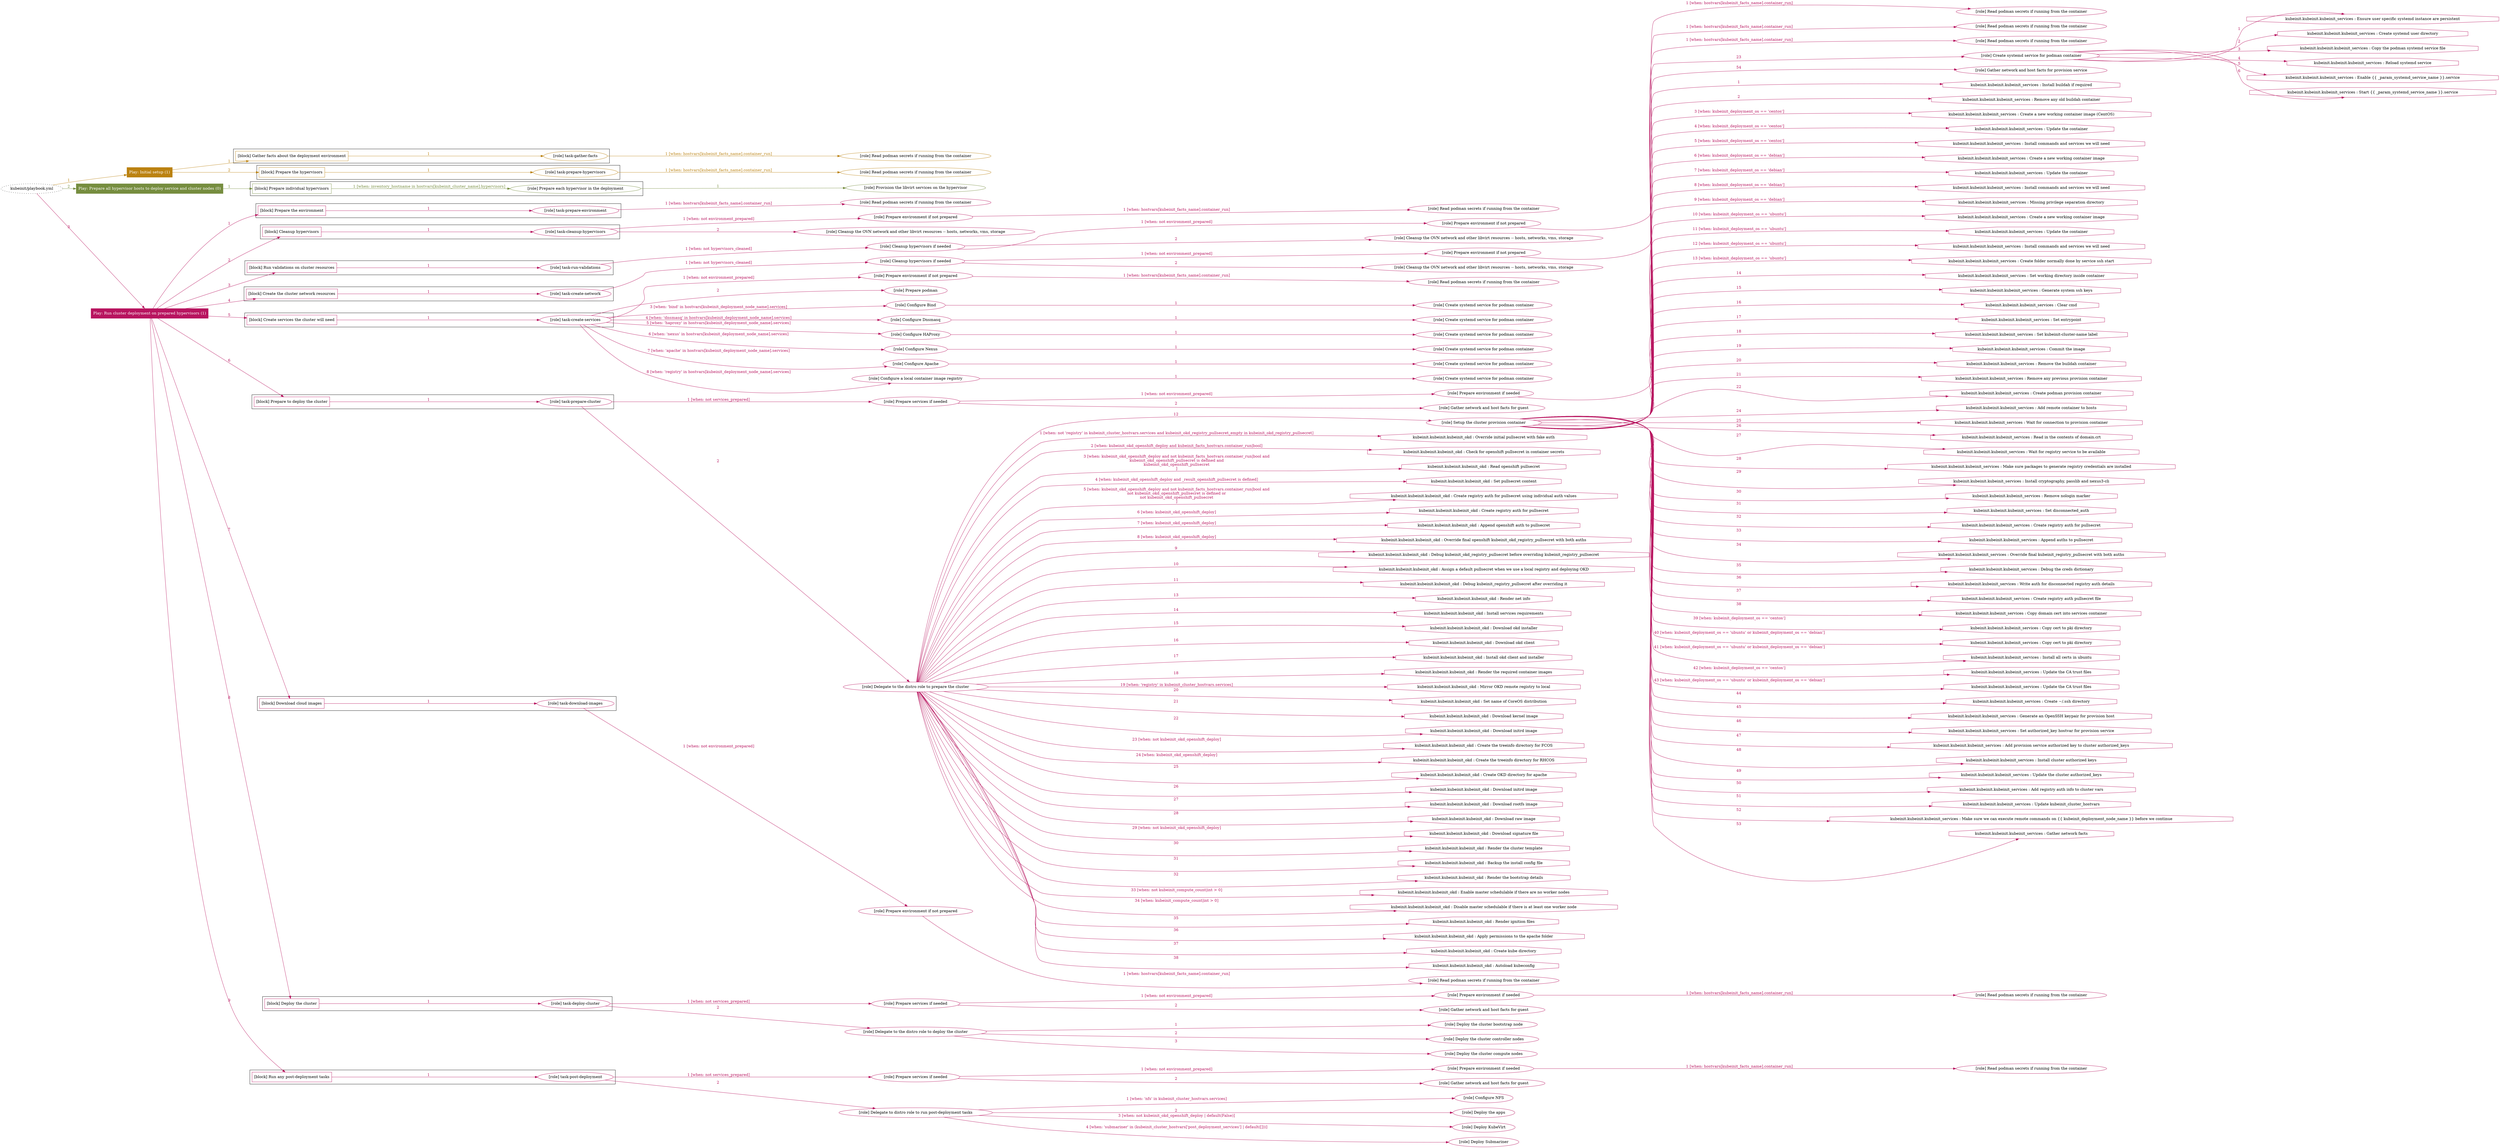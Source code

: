 digraph {
	graph [concentrate=true ordering=in rankdir=LR ratio=fill]
	edge [esep=5 sep=10]
	"kubeinit/playbook.yml" [id=root_node style=dotted]
	play_c2c79b1d [label="Play: Initial setup (1)" color="#bb8211" fontcolor="#ffffff" id=play_c2c79b1d shape=box style=filled tooltip=localhost]
	"kubeinit/playbook.yml" -> play_c2c79b1d [label="1 " color="#bb8211" fontcolor="#bb8211" id=edge_b329d279 labeltooltip="1 " tooltip="1 "]
	subgraph "Read podman secrets if running from the container" {
		role_c78bcb6e [label="[role] Read podman secrets if running from the container" color="#bb8211" id=role_c78bcb6e tooltip="Read podman secrets if running from the container"]
	}
	subgraph "task-gather-facts" {
		role_d80b4ce4 [label="[role] task-gather-facts" color="#bb8211" id=role_d80b4ce4 tooltip="task-gather-facts"]
		role_d80b4ce4 -> role_c78bcb6e [label="1 [when: hostvars[kubeinit_facts_name].container_run]" color="#bb8211" fontcolor="#bb8211" id=edge_5baa4af6 labeltooltip="1 [when: hostvars[kubeinit_facts_name].container_run]" tooltip="1 [when: hostvars[kubeinit_facts_name].container_run]"]
	}
	subgraph "Read podman secrets if running from the container" {
		role_de0419f2 [label="[role] Read podman secrets if running from the container" color="#bb8211" id=role_de0419f2 tooltip="Read podman secrets if running from the container"]
	}
	subgraph "task-prepare-hypervisors" {
		role_3dc68ef2 [label="[role] task-prepare-hypervisors" color="#bb8211" id=role_3dc68ef2 tooltip="task-prepare-hypervisors"]
		role_3dc68ef2 -> role_de0419f2 [label="1 [when: hostvars[kubeinit_facts_name].container_run]" color="#bb8211" fontcolor="#bb8211" id=edge_1090bc4c labeltooltip="1 [when: hostvars[kubeinit_facts_name].container_run]" tooltip="1 [when: hostvars[kubeinit_facts_name].container_run]"]
	}
	subgraph "Play: Initial setup (1)" {
		play_c2c79b1d -> block_81fe636a [label=1 color="#bb8211" fontcolor="#bb8211" id=edge_ed0b3bac labeltooltip=1 tooltip=1]
		subgraph cluster_block_81fe636a {
			block_81fe636a [label="[block] Gather facts about the deployment environment" color="#bb8211" id=block_81fe636a labeltooltip="Gather facts about the deployment environment" shape=box tooltip="Gather facts about the deployment environment"]
			block_81fe636a -> role_d80b4ce4 [label="1 " color="#bb8211" fontcolor="#bb8211" id=edge_83ab0ca5 labeltooltip="1 " tooltip="1 "]
		}
		play_c2c79b1d -> block_d79174b3 [label=2 color="#bb8211" fontcolor="#bb8211" id=edge_d5a5ceb0 labeltooltip=2 tooltip=2]
		subgraph cluster_block_d79174b3 {
			block_d79174b3 [label="[block] Prepare the hypervisors" color="#bb8211" id=block_d79174b3 labeltooltip="Prepare the hypervisors" shape=box tooltip="Prepare the hypervisors"]
			block_d79174b3 -> role_3dc68ef2 [label="1 " color="#bb8211" fontcolor="#bb8211" id=edge_95d2a874 labeltooltip="1 " tooltip="1 "]
		}
	}
	play_c5ba9b47 [label="Play: Prepare all hypervisor hosts to deploy service and cluster nodes (0)" color="#768d3f" fontcolor="#ffffff" id=play_c5ba9b47 shape=box style=filled tooltip="Play: Prepare all hypervisor hosts to deploy service and cluster nodes (0)"]
	"kubeinit/playbook.yml" -> play_c5ba9b47 [label="2 " color="#768d3f" fontcolor="#768d3f" id=edge_32d3f403 labeltooltip="2 " tooltip="2 "]
	subgraph "Provision the libvirt services on the hypervisor" {
		role_a57ac916 [label="[role] Provision the libvirt services on the hypervisor" color="#768d3f" id=role_a57ac916 tooltip="Provision the libvirt services on the hypervisor"]
	}
	subgraph "Prepare each hypervisor in the deployment" {
		role_6f205405 [label="[role] Prepare each hypervisor in the deployment" color="#768d3f" id=role_6f205405 tooltip="Prepare each hypervisor in the deployment"]
		role_6f205405 -> role_a57ac916 [label="1 " color="#768d3f" fontcolor="#768d3f" id=edge_1a4cc52d labeltooltip="1 " tooltip="1 "]
	}
	subgraph "Play: Prepare all hypervisor hosts to deploy service and cluster nodes (0)" {
		play_c5ba9b47 -> block_1aba8b24 [label=1 color="#768d3f" fontcolor="#768d3f" id=edge_ae0898f8 labeltooltip=1 tooltip=1]
		subgraph cluster_block_1aba8b24 {
			block_1aba8b24 [label="[block] Prepare individual hypervisors" color="#768d3f" id=block_1aba8b24 labeltooltip="Prepare individual hypervisors" shape=box tooltip="Prepare individual hypervisors"]
			block_1aba8b24 -> role_6f205405 [label="1 [when: inventory_hostname in hostvars[kubeinit_cluster_name].hypervisors]" color="#768d3f" fontcolor="#768d3f" id=edge_a03fc52a labeltooltip="1 [when: inventory_hostname in hostvars[kubeinit_cluster_name].hypervisors]" tooltip="1 [when: inventory_hostname in hostvars[kubeinit_cluster_name].hypervisors]"]
		}
	}
	play_a5671e09 [label="Play: Run cluster deployment on prepared hypervisors (1)" color="#b8145f" fontcolor="#ffffff" id=play_a5671e09 shape=box style=filled tooltip=localhost]
	"kubeinit/playbook.yml" -> play_a5671e09 [label="3 " color="#b8145f" fontcolor="#b8145f" id=edge_8cf36774 labeltooltip="3 " tooltip="3 "]
	subgraph "Read podman secrets if running from the container" {
		role_e9bf7fb3 [label="[role] Read podman secrets if running from the container" color="#b8145f" id=role_e9bf7fb3 tooltip="Read podman secrets if running from the container"]
	}
	subgraph "task-prepare-environment" {
		role_9f3bbd86 [label="[role] task-prepare-environment" color="#b8145f" id=role_9f3bbd86 tooltip="task-prepare-environment"]
		role_9f3bbd86 -> role_e9bf7fb3 [label="1 [when: hostvars[kubeinit_facts_name].container_run]" color="#b8145f" fontcolor="#b8145f" id=edge_eb55b453 labeltooltip="1 [when: hostvars[kubeinit_facts_name].container_run]" tooltip="1 [when: hostvars[kubeinit_facts_name].container_run]"]
	}
	subgraph "Read podman secrets if running from the container" {
		role_57a8fe28 [label="[role] Read podman secrets if running from the container" color="#b8145f" id=role_57a8fe28 tooltip="Read podman secrets if running from the container"]
	}
	subgraph "Prepare environment if not prepared" {
		role_42e3d8f9 [label="[role] Prepare environment if not prepared" color="#b8145f" id=role_42e3d8f9 tooltip="Prepare environment if not prepared"]
		role_42e3d8f9 -> role_57a8fe28 [label="1 [when: hostvars[kubeinit_facts_name].container_run]" color="#b8145f" fontcolor="#b8145f" id=edge_9ee8a61d labeltooltip="1 [when: hostvars[kubeinit_facts_name].container_run]" tooltip="1 [when: hostvars[kubeinit_facts_name].container_run]"]
	}
	subgraph "Cleanup the OVN network and other libvirt resources -- hosts, networks, vms, storage" {
		role_5ce00bb5 [label="[role] Cleanup the OVN network and other libvirt resources -- hosts, networks, vms, storage" color="#b8145f" id=role_5ce00bb5 tooltip="Cleanup the OVN network and other libvirt resources -- hosts, networks, vms, storage"]
	}
	subgraph "task-cleanup-hypervisors" {
		role_33ee8dda [label="[role] task-cleanup-hypervisors" color="#b8145f" id=role_33ee8dda tooltip="task-cleanup-hypervisors"]
		role_33ee8dda -> role_42e3d8f9 [label="1 [when: not environment_prepared]" color="#b8145f" fontcolor="#b8145f" id=edge_d40785ab labeltooltip="1 [when: not environment_prepared]" tooltip="1 [when: not environment_prepared]"]
		role_33ee8dda -> role_5ce00bb5 [label="2 " color="#b8145f" fontcolor="#b8145f" id=edge_43b1748a labeltooltip="2 " tooltip="2 "]
	}
	subgraph "Read podman secrets if running from the container" {
		role_5039d0c8 [label="[role] Read podman secrets if running from the container" color="#b8145f" id=role_5039d0c8 tooltip="Read podman secrets if running from the container"]
	}
	subgraph "Prepare environment if not prepared" {
		role_f0cd59a9 [label="[role] Prepare environment if not prepared" color="#b8145f" id=role_f0cd59a9 tooltip="Prepare environment if not prepared"]
		role_f0cd59a9 -> role_5039d0c8 [label="1 [when: hostvars[kubeinit_facts_name].container_run]" color="#b8145f" fontcolor="#b8145f" id=edge_ff3b0c33 labeltooltip="1 [when: hostvars[kubeinit_facts_name].container_run]" tooltip="1 [when: hostvars[kubeinit_facts_name].container_run]"]
	}
	subgraph "Cleanup the OVN network and other libvirt resources -- hosts, networks, vms, storage" {
		role_9cdefd0e [label="[role] Cleanup the OVN network and other libvirt resources -- hosts, networks, vms, storage" color="#b8145f" id=role_9cdefd0e tooltip="Cleanup the OVN network and other libvirt resources -- hosts, networks, vms, storage"]
	}
	subgraph "Cleanup hypervisors if needed" {
		role_b822a13a [label="[role] Cleanup hypervisors if needed" color="#b8145f" id=role_b822a13a tooltip="Cleanup hypervisors if needed"]
		role_b822a13a -> role_f0cd59a9 [label="1 [when: not environment_prepared]" color="#b8145f" fontcolor="#b8145f" id=edge_ee97ab3e labeltooltip="1 [when: not environment_prepared]" tooltip="1 [when: not environment_prepared]"]
		role_b822a13a -> role_9cdefd0e [label="2 " color="#b8145f" fontcolor="#b8145f" id=edge_a9ff4aae labeltooltip="2 " tooltip="2 "]
	}
	subgraph "task-run-validations" {
		role_699572f5 [label="[role] task-run-validations" color="#b8145f" id=role_699572f5 tooltip="task-run-validations"]
		role_699572f5 -> role_b822a13a [label="1 [when: not hypervisors_cleaned]" color="#b8145f" fontcolor="#b8145f" id=edge_930cdfd9 labeltooltip="1 [when: not hypervisors_cleaned]" tooltip="1 [when: not hypervisors_cleaned]"]
	}
	subgraph "Read podman secrets if running from the container" {
		role_cdf163b8 [label="[role] Read podman secrets if running from the container" color="#b8145f" id=role_cdf163b8 tooltip="Read podman secrets if running from the container"]
	}
	subgraph "Prepare environment if not prepared" {
		role_990e8c05 [label="[role] Prepare environment if not prepared" color="#b8145f" id=role_990e8c05 tooltip="Prepare environment if not prepared"]
		role_990e8c05 -> role_cdf163b8 [label="1 [when: hostvars[kubeinit_facts_name].container_run]" color="#b8145f" fontcolor="#b8145f" id=edge_2e66f665 labeltooltip="1 [when: hostvars[kubeinit_facts_name].container_run]" tooltip="1 [when: hostvars[kubeinit_facts_name].container_run]"]
	}
	subgraph "Cleanup the OVN network and other libvirt resources -- hosts, networks, vms, storage" {
		role_43e28b80 [label="[role] Cleanup the OVN network and other libvirt resources -- hosts, networks, vms, storage" color="#b8145f" id=role_43e28b80 tooltip="Cleanup the OVN network and other libvirt resources -- hosts, networks, vms, storage"]
	}
	subgraph "Cleanup hypervisors if needed" {
		role_e28a977c [label="[role] Cleanup hypervisors if needed" color="#b8145f" id=role_e28a977c tooltip="Cleanup hypervisors if needed"]
		role_e28a977c -> role_990e8c05 [label="1 [when: not environment_prepared]" color="#b8145f" fontcolor="#b8145f" id=edge_95b6a0ae labeltooltip="1 [when: not environment_prepared]" tooltip="1 [when: not environment_prepared]"]
		role_e28a977c -> role_43e28b80 [label="2 " color="#b8145f" fontcolor="#b8145f" id=edge_e2af26a0 labeltooltip="2 " tooltip="2 "]
	}
	subgraph "task-create-network" {
		role_04b8a35a [label="[role] task-create-network" color="#b8145f" id=role_04b8a35a tooltip="task-create-network"]
		role_04b8a35a -> role_e28a977c [label="1 [when: not hypervisors_cleaned]" color="#b8145f" fontcolor="#b8145f" id=edge_fe80930e labeltooltip="1 [when: not hypervisors_cleaned]" tooltip="1 [when: not hypervisors_cleaned]"]
	}
	subgraph "Read podman secrets if running from the container" {
		role_554914fe [label="[role] Read podman secrets if running from the container" color="#b8145f" id=role_554914fe tooltip="Read podman secrets if running from the container"]
	}
	subgraph "Prepare environment if not prepared" {
		role_61cecb40 [label="[role] Prepare environment if not prepared" color="#b8145f" id=role_61cecb40 tooltip="Prepare environment if not prepared"]
		role_61cecb40 -> role_554914fe [label="1 [when: hostvars[kubeinit_facts_name].container_run]" color="#b8145f" fontcolor="#b8145f" id=edge_48194840 labeltooltip="1 [when: hostvars[kubeinit_facts_name].container_run]" tooltip="1 [when: hostvars[kubeinit_facts_name].container_run]"]
	}
	subgraph "Prepare podman" {
		role_0bb533fc [label="[role] Prepare podman" color="#b8145f" id=role_0bb533fc tooltip="Prepare podman"]
	}
	subgraph "Create systemd service for podman container" {
		role_fe5c8e8b [label="[role] Create systemd service for podman container" color="#b8145f" id=role_fe5c8e8b tooltip="Create systemd service for podman container"]
	}
	subgraph "Configure Bind" {
		role_187bf72e [label="[role] Configure Bind" color="#b8145f" id=role_187bf72e tooltip="Configure Bind"]
		role_187bf72e -> role_fe5c8e8b [label="1 " color="#b8145f" fontcolor="#b8145f" id=edge_4ad1f092 labeltooltip="1 " tooltip="1 "]
	}
	subgraph "Create systemd service for podman container" {
		role_20e49539 [label="[role] Create systemd service for podman container" color="#b8145f" id=role_20e49539 tooltip="Create systemd service for podman container"]
	}
	subgraph "Configure Dnsmasq" {
		role_84aeaa09 [label="[role] Configure Dnsmasq" color="#b8145f" id=role_84aeaa09 tooltip="Configure Dnsmasq"]
		role_84aeaa09 -> role_20e49539 [label="1 " color="#b8145f" fontcolor="#b8145f" id=edge_39cd4a38 labeltooltip="1 " tooltip="1 "]
	}
	subgraph "Create systemd service for podman container" {
		role_623e8598 [label="[role] Create systemd service for podman container" color="#b8145f" id=role_623e8598 tooltip="Create systemd service for podman container"]
	}
	subgraph "Configure HAProxy" {
		role_d5ec20e9 [label="[role] Configure HAProxy" color="#b8145f" id=role_d5ec20e9 tooltip="Configure HAProxy"]
		role_d5ec20e9 -> role_623e8598 [label="1 " color="#b8145f" fontcolor="#b8145f" id=edge_35352ece labeltooltip="1 " tooltip="1 "]
	}
	subgraph "Create systemd service for podman container" {
		role_6f2c7419 [label="[role] Create systemd service for podman container" color="#b8145f" id=role_6f2c7419 tooltip="Create systemd service for podman container"]
	}
	subgraph "Configure Nexus" {
		role_7585c0fc [label="[role] Configure Nexus" color="#b8145f" id=role_7585c0fc tooltip="Configure Nexus"]
		role_7585c0fc -> role_6f2c7419 [label="1 " color="#b8145f" fontcolor="#b8145f" id=edge_d0a6a7bf labeltooltip="1 " tooltip="1 "]
	}
	subgraph "Create systemd service for podman container" {
		role_72b9606a [label="[role] Create systemd service for podman container" color="#b8145f" id=role_72b9606a tooltip="Create systemd service for podman container"]
	}
	subgraph "Configure Apache" {
		role_f236ce0c [label="[role] Configure Apache" color="#b8145f" id=role_f236ce0c tooltip="Configure Apache"]
		role_f236ce0c -> role_72b9606a [label="1 " color="#b8145f" fontcolor="#b8145f" id=edge_165a2dbb labeltooltip="1 " tooltip="1 "]
	}
	subgraph "Create systemd service for podman container" {
		role_9529d500 [label="[role] Create systemd service for podman container" color="#b8145f" id=role_9529d500 tooltip="Create systemd service for podman container"]
	}
	subgraph "Configure a local container image registry" {
		role_e7dcffc9 [label="[role] Configure a local container image registry" color="#b8145f" id=role_e7dcffc9 tooltip="Configure a local container image registry"]
		role_e7dcffc9 -> role_9529d500 [label="1 " color="#b8145f" fontcolor="#b8145f" id=edge_173e075c labeltooltip="1 " tooltip="1 "]
	}
	subgraph "task-create-services" {
		role_f71ea08e [label="[role] task-create-services" color="#b8145f" id=role_f71ea08e tooltip="task-create-services"]
		role_f71ea08e -> role_61cecb40 [label="1 [when: not environment_prepared]" color="#b8145f" fontcolor="#b8145f" id=edge_7f4d1bdf labeltooltip="1 [when: not environment_prepared]" tooltip="1 [when: not environment_prepared]"]
		role_f71ea08e -> role_0bb533fc [label="2 " color="#b8145f" fontcolor="#b8145f" id=edge_474890aa labeltooltip="2 " tooltip="2 "]
		role_f71ea08e -> role_187bf72e [label="3 [when: 'bind' in hostvars[kubeinit_deployment_node_name].services]" color="#b8145f" fontcolor="#b8145f" id=edge_048aac67 labeltooltip="3 [when: 'bind' in hostvars[kubeinit_deployment_node_name].services]" tooltip="3 [when: 'bind' in hostvars[kubeinit_deployment_node_name].services]"]
		role_f71ea08e -> role_84aeaa09 [label="4 [when: 'dnsmasq' in hostvars[kubeinit_deployment_node_name].services]" color="#b8145f" fontcolor="#b8145f" id=edge_da356998 labeltooltip="4 [when: 'dnsmasq' in hostvars[kubeinit_deployment_node_name].services]" tooltip="4 [when: 'dnsmasq' in hostvars[kubeinit_deployment_node_name].services]"]
		role_f71ea08e -> role_d5ec20e9 [label="5 [when: 'haproxy' in hostvars[kubeinit_deployment_node_name].services]" color="#b8145f" fontcolor="#b8145f" id=edge_f8841495 labeltooltip="5 [when: 'haproxy' in hostvars[kubeinit_deployment_node_name].services]" tooltip="5 [when: 'haproxy' in hostvars[kubeinit_deployment_node_name].services]"]
		role_f71ea08e -> role_7585c0fc [label="6 [when: 'nexus' in hostvars[kubeinit_deployment_node_name].services]" color="#b8145f" fontcolor="#b8145f" id=edge_84b06a2f labeltooltip="6 [when: 'nexus' in hostvars[kubeinit_deployment_node_name].services]" tooltip="6 [when: 'nexus' in hostvars[kubeinit_deployment_node_name].services]"]
		role_f71ea08e -> role_f236ce0c [label="7 [when: 'apache' in hostvars[kubeinit_deployment_node_name].services]" color="#b8145f" fontcolor="#b8145f" id=edge_86ea02f3 labeltooltip="7 [when: 'apache' in hostvars[kubeinit_deployment_node_name].services]" tooltip="7 [when: 'apache' in hostvars[kubeinit_deployment_node_name].services]"]
		role_f71ea08e -> role_e7dcffc9 [label="8 [when: 'registry' in hostvars[kubeinit_deployment_node_name].services]" color="#b8145f" fontcolor="#b8145f" id=edge_e6e914f5 labeltooltip="8 [when: 'registry' in hostvars[kubeinit_deployment_node_name].services]" tooltip="8 [when: 'registry' in hostvars[kubeinit_deployment_node_name].services]"]
	}
	subgraph "Read podman secrets if running from the container" {
		role_4f2e2981 [label="[role] Read podman secrets if running from the container" color="#b8145f" id=role_4f2e2981 tooltip="Read podman secrets if running from the container"]
	}
	subgraph "Prepare environment if needed" {
		role_de7e32d7 [label="[role] Prepare environment if needed" color="#b8145f" id=role_de7e32d7 tooltip="Prepare environment if needed"]
		role_de7e32d7 -> role_4f2e2981 [label="1 [when: hostvars[kubeinit_facts_name].container_run]" color="#b8145f" fontcolor="#b8145f" id=edge_b59d6fea labeltooltip="1 [when: hostvars[kubeinit_facts_name].container_run]" tooltip="1 [when: hostvars[kubeinit_facts_name].container_run]"]
	}
	subgraph "Gather network and host facts for guest" {
		role_3e369a8d [label="[role] Gather network and host facts for guest" color="#b8145f" id=role_3e369a8d tooltip="Gather network and host facts for guest"]
	}
	subgraph "Prepare services if needed" {
		role_28b8e913 [label="[role] Prepare services if needed" color="#b8145f" id=role_28b8e913 tooltip="Prepare services if needed"]
		role_28b8e913 -> role_de7e32d7 [label="1 [when: not environment_prepared]" color="#b8145f" fontcolor="#b8145f" id=edge_3dc5ab68 labeltooltip="1 [when: not environment_prepared]" tooltip="1 [when: not environment_prepared]"]
		role_28b8e913 -> role_3e369a8d [label="2 " color="#b8145f" fontcolor="#b8145f" id=edge_c9160943 labeltooltip="2 " tooltip="2 "]
	}
	subgraph "Create systemd service for podman container" {
		role_b196b838 [label="[role] Create systemd service for podman container" color="#b8145f" id=role_b196b838 tooltip="Create systemd service for podman container"]
		task_6f8e54e9 [label="kubeinit.kubeinit.kubeinit_services : Ensure user specific systemd instance are persistent" color="#b8145f" id=task_6f8e54e9 shape=octagon tooltip="kubeinit.kubeinit.kubeinit_services : Ensure user specific systemd instance are persistent"]
		role_b196b838 -> task_6f8e54e9 [label="1 " color="#b8145f" fontcolor="#b8145f" id=edge_5b2405eb labeltooltip="1 " tooltip="1 "]
		task_7c6c5fe6 [label="kubeinit.kubeinit.kubeinit_services : Create systemd user directory" color="#b8145f" id=task_7c6c5fe6 shape=octagon tooltip="kubeinit.kubeinit.kubeinit_services : Create systemd user directory"]
		role_b196b838 -> task_7c6c5fe6 [label="2 " color="#b8145f" fontcolor="#b8145f" id=edge_47ceec85 labeltooltip="2 " tooltip="2 "]
		task_4377d7a4 [label="kubeinit.kubeinit.kubeinit_services : Copy the podman systemd service file" color="#b8145f" id=task_4377d7a4 shape=octagon tooltip="kubeinit.kubeinit.kubeinit_services : Copy the podman systemd service file"]
		role_b196b838 -> task_4377d7a4 [label="3 " color="#b8145f" fontcolor="#b8145f" id=edge_7367427e labeltooltip="3 " tooltip="3 "]
		task_e5a69cf6 [label="kubeinit.kubeinit.kubeinit_services : Reload systemd service" color="#b8145f" id=task_e5a69cf6 shape=octagon tooltip="kubeinit.kubeinit.kubeinit_services : Reload systemd service"]
		role_b196b838 -> task_e5a69cf6 [label="4 " color="#b8145f" fontcolor="#b8145f" id=edge_cd4c1fb4 labeltooltip="4 " tooltip="4 "]
		task_646a5a62 [label="kubeinit.kubeinit.kubeinit_services : Enable {{ _param_systemd_service_name }}.service" color="#b8145f" id=task_646a5a62 shape=octagon tooltip="kubeinit.kubeinit.kubeinit_services : Enable {{ _param_systemd_service_name }}.service"]
		role_b196b838 -> task_646a5a62 [label="5 " color="#b8145f" fontcolor="#b8145f" id=edge_7fba51d9 labeltooltip="5 " tooltip="5 "]
		task_7f586b5b [label="kubeinit.kubeinit.kubeinit_services : Start {{ _param_systemd_service_name }}.service" color="#b8145f" id=task_7f586b5b shape=octagon tooltip="kubeinit.kubeinit.kubeinit_services : Start {{ _param_systemd_service_name }}.service"]
		role_b196b838 -> task_7f586b5b [label="6 " color="#b8145f" fontcolor="#b8145f" id=edge_a5e9664c labeltooltip="6 " tooltip="6 "]
	}
	subgraph "Gather network and host facts for provision service" {
		role_16486b09 [label="[role] Gather network and host facts for provision service" color="#b8145f" id=role_16486b09 tooltip="Gather network and host facts for provision service"]
	}
	subgraph "Setup the cluster provision container" {
		role_8faee496 [label="[role] Setup the cluster provision container" color="#b8145f" id=role_8faee496 tooltip="Setup the cluster provision container"]
		task_58ae42ca [label="kubeinit.kubeinit.kubeinit_services : Install buildah if required" color="#b8145f" id=task_58ae42ca shape=octagon tooltip="kubeinit.kubeinit.kubeinit_services : Install buildah if required"]
		role_8faee496 -> task_58ae42ca [label="1 " color="#b8145f" fontcolor="#b8145f" id=edge_26eaeac5 labeltooltip="1 " tooltip="1 "]
		task_3065eb30 [label="kubeinit.kubeinit.kubeinit_services : Remove any old buildah container" color="#b8145f" id=task_3065eb30 shape=octagon tooltip="kubeinit.kubeinit.kubeinit_services : Remove any old buildah container"]
		role_8faee496 -> task_3065eb30 [label="2 " color="#b8145f" fontcolor="#b8145f" id=edge_7b5e559c labeltooltip="2 " tooltip="2 "]
		task_4aab7668 [label="kubeinit.kubeinit.kubeinit_services : Create a new working container image (CentOS)" color="#b8145f" id=task_4aab7668 shape=octagon tooltip="kubeinit.kubeinit.kubeinit_services : Create a new working container image (CentOS)"]
		role_8faee496 -> task_4aab7668 [label="3 [when: kubeinit_deployment_os == 'centos']" color="#b8145f" fontcolor="#b8145f" id=edge_a9789c44 labeltooltip="3 [when: kubeinit_deployment_os == 'centos']" tooltip="3 [when: kubeinit_deployment_os == 'centos']"]
		task_493fb4a2 [label="kubeinit.kubeinit.kubeinit_services : Update the container" color="#b8145f" id=task_493fb4a2 shape=octagon tooltip="kubeinit.kubeinit.kubeinit_services : Update the container"]
		role_8faee496 -> task_493fb4a2 [label="4 [when: kubeinit_deployment_os == 'centos']" color="#b8145f" fontcolor="#b8145f" id=edge_570136da labeltooltip="4 [when: kubeinit_deployment_os == 'centos']" tooltip="4 [when: kubeinit_deployment_os == 'centos']"]
		task_c91063b2 [label="kubeinit.kubeinit.kubeinit_services : Install commands and services we will need" color="#b8145f" id=task_c91063b2 shape=octagon tooltip="kubeinit.kubeinit.kubeinit_services : Install commands and services we will need"]
		role_8faee496 -> task_c91063b2 [label="5 [when: kubeinit_deployment_os == 'centos']" color="#b8145f" fontcolor="#b8145f" id=edge_c4b74bd9 labeltooltip="5 [when: kubeinit_deployment_os == 'centos']" tooltip="5 [when: kubeinit_deployment_os == 'centos']"]
		task_8820c238 [label="kubeinit.kubeinit.kubeinit_services : Create a new working container image" color="#b8145f" id=task_8820c238 shape=octagon tooltip="kubeinit.kubeinit.kubeinit_services : Create a new working container image"]
		role_8faee496 -> task_8820c238 [label="6 [when: kubeinit_deployment_os == 'debian']" color="#b8145f" fontcolor="#b8145f" id=edge_cd8fb787 labeltooltip="6 [when: kubeinit_deployment_os == 'debian']" tooltip="6 [when: kubeinit_deployment_os == 'debian']"]
		task_5a8cbcc8 [label="kubeinit.kubeinit.kubeinit_services : Update the container" color="#b8145f" id=task_5a8cbcc8 shape=octagon tooltip="kubeinit.kubeinit.kubeinit_services : Update the container"]
		role_8faee496 -> task_5a8cbcc8 [label="7 [when: kubeinit_deployment_os == 'debian']" color="#b8145f" fontcolor="#b8145f" id=edge_29633762 labeltooltip="7 [when: kubeinit_deployment_os == 'debian']" tooltip="7 [when: kubeinit_deployment_os == 'debian']"]
		task_82e5da90 [label="kubeinit.kubeinit.kubeinit_services : Install commands and services we will need" color="#b8145f" id=task_82e5da90 shape=octagon tooltip="kubeinit.kubeinit.kubeinit_services : Install commands and services we will need"]
		role_8faee496 -> task_82e5da90 [label="8 [when: kubeinit_deployment_os == 'debian']" color="#b8145f" fontcolor="#b8145f" id=edge_b540f585 labeltooltip="8 [when: kubeinit_deployment_os == 'debian']" tooltip="8 [when: kubeinit_deployment_os == 'debian']"]
		task_c719b529 [label="kubeinit.kubeinit.kubeinit_services : Missing privilege separation directory" color="#b8145f" id=task_c719b529 shape=octagon tooltip="kubeinit.kubeinit.kubeinit_services : Missing privilege separation directory"]
		role_8faee496 -> task_c719b529 [label="9 [when: kubeinit_deployment_os == 'debian']" color="#b8145f" fontcolor="#b8145f" id=edge_a4b46fac labeltooltip="9 [when: kubeinit_deployment_os == 'debian']" tooltip="9 [when: kubeinit_deployment_os == 'debian']"]
		task_ce6c6439 [label="kubeinit.kubeinit.kubeinit_services : Create a new working container image" color="#b8145f" id=task_ce6c6439 shape=octagon tooltip="kubeinit.kubeinit.kubeinit_services : Create a new working container image"]
		role_8faee496 -> task_ce6c6439 [label="10 [when: kubeinit_deployment_os == 'ubuntu']" color="#b8145f" fontcolor="#b8145f" id=edge_4ec0b3ac labeltooltip="10 [when: kubeinit_deployment_os == 'ubuntu']" tooltip="10 [when: kubeinit_deployment_os == 'ubuntu']"]
		task_2bed1268 [label="kubeinit.kubeinit.kubeinit_services : Update the container" color="#b8145f" id=task_2bed1268 shape=octagon tooltip="kubeinit.kubeinit.kubeinit_services : Update the container"]
		role_8faee496 -> task_2bed1268 [label="11 [when: kubeinit_deployment_os == 'ubuntu']" color="#b8145f" fontcolor="#b8145f" id=edge_1ea75937 labeltooltip="11 [when: kubeinit_deployment_os == 'ubuntu']" tooltip="11 [when: kubeinit_deployment_os == 'ubuntu']"]
		task_4a68f4c4 [label="kubeinit.kubeinit.kubeinit_services : Install commands and services we will need" color="#b8145f" id=task_4a68f4c4 shape=octagon tooltip="kubeinit.kubeinit.kubeinit_services : Install commands and services we will need"]
		role_8faee496 -> task_4a68f4c4 [label="12 [when: kubeinit_deployment_os == 'ubuntu']" color="#b8145f" fontcolor="#b8145f" id=edge_bf105e13 labeltooltip="12 [when: kubeinit_deployment_os == 'ubuntu']" tooltip="12 [when: kubeinit_deployment_os == 'ubuntu']"]
		task_311037ac [label="kubeinit.kubeinit.kubeinit_services : Create folder normally done by service ssh start" color="#b8145f" id=task_311037ac shape=octagon tooltip="kubeinit.kubeinit.kubeinit_services : Create folder normally done by service ssh start"]
		role_8faee496 -> task_311037ac [label="13 [when: kubeinit_deployment_os == 'ubuntu']" color="#b8145f" fontcolor="#b8145f" id=edge_b82d5e6d labeltooltip="13 [when: kubeinit_deployment_os == 'ubuntu']" tooltip="13 [when: kubeinit_deployment_os == 'ubuntu']"]
		task_8548c0fc [label="kubeinit.kubeinit.kubeinit_services : Set working directory inside container" color="#b8145f" id=task_8548c0fc shape=octagon tooltip="kubeinit.kubeinit.kubeinit_services : Set working directory inside container"]
		role_8faee496 -> task_8548c0fc [label="14 " color="#b8145f" fontcolor="#b8145f" id=edge_cc071dd8 labeltooltip="14 " tooltip="14 "]
		task_b8cd8007 [label="kubeinit.kubeinit.kubeinit_services : Generate system ssh keys" color="#b8145f" id=task_b8cd8007 shape=octagon tooltip="kubeinit.kubeinit.kubeinit_services : Generate system ssh keys"]
		role_8faee496 -> task_b8cd8007 [label="15 " color="#b8145f" fontcolor="#b8145f" id=edge_6c0c7b66 labeltooltip="15 " tooltip="15 "]
		task_d7b63227 [label="kubeinit.kubeinit.kubeinit_services : Clear cmd" color="#b8145f" id=task_d7b63227 shape=octagon tooltip="kubeinit.kubeinit.kubeinit_services : Clear cmd"]
		role_8faee496 -> task_d7b63227 [label="16 " color="#b8145f" fontcolor="#b8145f" id=edge_2f0f7dd6 labeltooltip="16 " tooltip="16 "]
		task_0ad04389 [label="kubeinit.kubeinit.kubeinit_services : Set entrypoint" color="#b8145f" id=task_0ad04389 shape=octagon tooltip="kubeinit.kubeinit.kubeinit_services : Set entrypoint"]
		role_8faee496 -> task_0ad04389 [label="17 " color="#b8145f" fontcolor="#b8145f" id=edge_0e058785 labeltooltip="17 " tooltip="17 "]
		task_995b3d7b [label="kubeinit.kubeinit.kubeinit_services : Set kubeinit-cluster-name label" color="#b8145f" id=task_995b3d7b shape=octagon tooltip="kubeinit.kubeinit.kubeinit_services : Set kubeinit-cluster-name label"]
		role_8faee496 -> task_995b3d7b [label="18 " color="#b8145f" fontcolor="#b8145f" id=edge_007b5edf labeltooltip="18 " tooltip="18 "]
		task_868ec263 [label="kubeinit.kubeinit.kubeinit_services : Commit the image" color="#b8145f" id=task_868ec263 shape=octagon tooltip="kubeinit.kubeinit.kubeinit_services : Commit the image"]
		role_8faee496 -> task_868ec263 [label="19 " color="#b8145f" fontcolor="#b8145f" id=edge_c693250d labeltooltip="19 " tooltip="19 "]
		task_d1d0d153 [label="kubeinit.kubeinit.kubeinit_services : Remove the buildah container" color="#b8145f" id=task_d1d0d153 shape=octagon tooltip="kubeinit.kubeinit.kubeinit_services : Remove the buildah container"]
		role_8faee496 -> task_d1d0d153 [label="20 " color="#b8145f" fontcolor="#b8145f" id=edge_dee5c655 labeltooltip="20 " tooltip="20 "]
		task_9bc26c43 [label="kubeinit.kubeinit.kubeinit_services : Remove any previous provision container" color="#b8145f" id=task_9bc26c43 shape=octagon tooltip="kubeinit.kubeinit.kubeinit_services : Remove any previous provision container"]
		role_8faee496 -> task_9bc26c43 [label="21 " color="#b8145f" fontcolor="#b8145f" id=edge_c4b5da42 labeltooltip="21 " tooltip="21 "]
		task_b3c0912e [label="kubeinit.kubeinit.kubeinit_services : Create podman provision container" color="#b8145f" id=task_b3c0912e shape=octagon tooltip="kubeinit.kubeinit.kubeinit_services : Create podman provision container"]
		role_8faee496 -> task_b3c0912e [label="22 " color="#b8145f" fontcolor="#b8145f" id=edge_a92a7104 labeltooltip="22 " tooltip="22 "]
		role_8faee496 -> role_b196b838 [label="23 " color="#b8145f" fontcolor="#b8145f" id=edge_aed16cff labeltooltip="23 " tooltip="23 "]
		task_69e46f8d [label="kubeinit.kubeinit.kubeinit_services : Add remote container to hosts" color="#b8145f" id=task_69e46f8d shape=octagon tooltip="kubeinit.kubeinit.kubeinit_services : Add remote container to hosts"]
		role_8faee496 -> task_69e46f8d [label="24 " color="#b8145f" fontcolor="#b8145f" id=edge_dd8261b7 labeltooltip="24 " tooltip="24 "]
		task_d7d5765c [label="kubeinit.kubeinit.kubeinit_services : Wait for connection to provision container" color="#b8145f" id=task_d7d5765c shape=octagon tooltip="kubeinit.kubeinit.kubeinit_services : Wait for connection to provision container"]
		role_8faee496 -> task_d7d5765c [label="25 " color="#b8145f" fontcolor="#b8145f" id=edge_78edf41c labeltooltip="25 " tooltip="25 "]
		task_0c241594 [label="kubeinit.kubeinit.kubeinit_services : Read in the contents of domain.crt" color="#b8145f" id=task_0c241594 shape=octagon tooltip="kubeinit.kubeinit.kubeinit_services : Read in the contents of domain.crt"]
		role_8faee496 -> task_0c241594 [label="26 " color="#b8145f" fontcolor="#b8145f" id=edge_afe30f15 labeltooltip="26 " tooltip="26 "]
		task_75d45fc7 [label="kubeinit.kubeinit.kubeinit_services : Wait for registry service to be available" color="#b8145f" id=task_75d45fc7 shape=octagon tooltip="kubeinit.kubeinit.kubeinit_services : Wait for registry service to be available"]
		role_8faee496 -> task_75d45fc7 [label="27 " color="#b8145f" fontcolor="#b8145f" id=edge_5f5b5f1d labeltooltip="27 " tooltip="27 "]
		task_fd739d83 [label="kubeinit.kubeinit.kubeinit_services : Make sure packages to generate registry credentials are installed" color="#b8145f" id=task_fd739d83 shape=octagon tooltip="kubeinit.kubeinit.kubeinit_services : Make sure packages to generate registry credentials are installed"]
		role_8faee496 -> task_fd739d83 [label="28 " color="#b8145f" fontcolor="#b8145f" id=edge_6b3c872b labeltooltip="28 " tooltip="28 "]
		task_6a580ccb [label="kubeinit.kubeinit.kubeinit_services : Install cryptography, passlib and nexus3-cli" color="#b8145f" id=task_6a580ccb shape=octagon tooltip="kubeinit.kubeinit.kubeinit_services : Install cryptography, passlib and nexus3-cli"]
		role_8faee496 -> task_6a580ccb [label="29 " color="#b8145f" fontcolor="#b8145f" id=edge_5ee0af41 labeltooltip="29 " tooltip="29 "]
		task_e1ea9639 [label="kubeinit.kubeinit.kubeinit_services : Remove nologin marker" color="#b8145f" id=task_e1ea9639 shape=octagon tooltip="kubeinit.kubeinit.kubeinit_services : Remove nologin marker"]
		role_8faee496 -> task_e1ea9639 [label="30 " color="#b8145f" fontcolor="#b8145f" id=edge_dc75d046 labeltooltip="30 " tooltip="30 "]
		task_63e4642d [label="kubeinit.kubeinit.kubeinit_services : Set disconnected_auth" color="#b8145f" id=task_63e4642d shape=octagon tooltip="kubeinit.kubeinit.kubeinit_services : Set disconnected_auth"]
		role_8faee496 -> task_63e4642d [label="31 " color="#b8145f" fontcolor="#b8145f" id=edge_62079bfd labeltooltip="31 " tooltip="31 "]
		task_3f1745f7 [label="kubeinit.kubeinit.kubeinit_services : Create registry auth for pullsecret" color="#b8145f" id=task_3f1745f7 shape=octagon tooltip="kubeinit.kubeinit.kubeinit_services : Create registry auth for pullsecret"]
		role_8faee496 -> task_3f1745f7 [label="32 " color="#b8145f" fontcolor="#b8145f" id=edge_c958a24c labeltooltip="32 " tooltip="32 "]
		task_d8375587 [label="kubeinit.kubeinit.kubeinit_services : Append auths to pullsecret" color="#b8145f" id=task_d8375587 shape=octagon tooltip="kubeinit.kubeinit.kubeinit_services : Append auths to pullsecret"]
		role_8faee496 -> task_d8375587 [label="33 " color="#b8145f" fontcolor="#b8145f" id=edge_0c591901 labeltooltip="33 " tooltip="33 "]
		task_e6689b4e [label="kubeinit.kubeinit.kubeinit_services : Override final kubeinit_registry_pullsecret with both auths" color="#b8145f" id=task_e6689b4e shape=octagon tooltip="kubeinit.kubeinit.kubeinit_services : Override final kubeinit_registry_pullsecret with both auths"]
		role_8faee496 -> task_e6689b4e [label="34 " color="#b8145f" fontcolor="#b8145f" id=edge_e97646a4 labeltooltip="34 " tooltip="34 "]
		task_a4490abf [label="kubeinit.kubeinit.kubeinit_services : Debug the creds dictionary" color="#b8145f" id=task_a4490abf shape=octagon tooltip="kubeinit.kubeinit.kubeinit_services : Debug the creds dictionary"]
		role_8faee496 -> task_a4490abf [label="35 " color="#b8145f" fontcolor="#b8145f" id=edge_4bcba49e labeltooltip="35 " tooltip="35 "]
		task_21fbc14b [label="kubeinit.kubeinit.kubeinit_services : Write auth for disconnected registry auth details" color="#b8145f" id=task_21fbc14b shape=octagon tooltip="kubeinit.kubeinit.kubeinit_services : Write auth for disconnected registry auth details"]
		role_8faee496 -> task_21fbc14b [label="36 " color="#b8145f" fontcolor="#b8145f" id=edge_864f457e labeltooltip="36 " tooltip="36 "]
		task_ff754d84 [label="kubeinit.kubeinit.kubeinit_services : Create registry auth pullsecret file" color="#b8145f" id=task_ff754d84 shape=octagon tooltip="kubeinit.kubeinit.kubeinit_services : Create registry auth pullsecret file"]
		role_8faee496 -> task_ff754d84 [label="37 " color="#b8145f" fontcolor="#b8145f" id=edge_62e0c55c labeltooltip="37 " tooltip="37 "]
		task_ee55b864 [label="kubeinit.kubeinit.kubeinit_services : Copy domain cert into services container" color="#b8145f" id=task_ee55b864 shape=octagon tooltip="kubeinit.kubeinit.kubeinit_services : Copy domain cert into services container"]
		role_8faee496 -> task_ee55b864 [label="38 " color="#b8145f" fontcolor="#b8145f" id=edge_a6796989 labeltooltip="38 " tooltip="38 "]
		task_f974572e [label="kubeinit.kubeinit.kubeinit_services : Copy cert to pki directory" color="#b8145f" id=task_f974572e shape=octagon tooltip="kubeinit.kubeinit.kubeinit_services : Copy cert to pki directory"]
		role_8faee496 -> task_f974572e [label="39 [when: kubeinit_deployment_os == 'centos']" color="#b8145f" fontcolor="#b8145f" id=edge_6655a3c9 labeltooltip="39 [when: kubeinit_deployment_os == 'centos']" tooltip="39 [when: kubeinit_deployment_os == 'centos']"]
		task_0e91df49 [label="kubeinit.kubeinit.kubeinit_services : Copy cert to pki directory" color="#b8145f" id=task_0e91df49 shape=octagon tooltip="kubeinit.kubeinit.kubeinit_services : Copy cert to pki directory"]
		role_8faee496 -> task_0e91df49 [label="40 [when: kubeinit_deployment_os == 'ubuntu' or kubeinit_deployment_os == 'debian']" color="#b8145f" fontcolor="#b8145f" id=edge_d11f31b1 labeltooltip="40 [when: kubeinit_deployment_os == 'ubuntu' or kubeinit_deployment_os == 'debian']" tooltip="40 [when: kubeinit_deployment_os == 'ubuntu' or kubeinit_deployment_os == 'debian']"]
		task_7b5a82ee [label="kubeinit.kubeinit.kubeinit_services : Install all certs in ubuntu" color="#b8145f" id=task_7b5a82ee shape=octagon tooltip="kubeinit.kubeinit.kubeinit_services : Install all certs in ubuntu"]
		role_8faee496 -> task_7b5a82ee [label="41 [when: kubeinit_deployment_os == 'ubuntu' or kubeinit_deployment_os == 'debian']" color="#b8145f" fontcolor="#b8145f" id=edge_ec373765 labeltooltip="41 [when: kubeinit_deployment_os == 'ubuntu' or kubeinit_deployment_os == 'debian']" tooltip="41 [when: kubeinit_deployment_os == 'ubuntu' or kubeinit_deployment_os == 'debian']"]
		task_55625364 [label="kubeinit.kubeinit.kubeinit_services : Update the CA trust files" color="#b8145f" id=task_55625364 shape=octagon tooltip="kubeinit.kubeinit.kubeinit_services : Update the CA trust files"]
		role_8faee496 -> task_55625364 [label="42 [when: kubeinit_deployment_os == 'centos']" color="#b8145f" fontcolor="#b8145f" id=edge_17167ae2 labeltooltip="42 [when: kubeinit_deployment_os == 'centos']" tooltip="42 [when: kubeinit_deployment_os == 'centos']"]
		task_d7701e65 [label="kubeinit.kubeinit.kubeinit_services : Update the CA trust files" color="#b8145f" id=task_d7701e65 shape=octagon tooltip="kubeinit.kubeinit.kubeinit_services : Update the CA trust files"]
		role_8faee496 -> task_d7701e65 [label="43 [when: kubeinit_deployment_os == 'ubuntu' or kubeinit_deployment_os == 'debian']" color="#b8145f" fontcolor="#b8145f" id=edge_8aebcdfe labeltooltip="43 [when: kubeinit_deployment_os == 'ubuntu' or kubeinit_deployment_os == 'debian']" tooltip="43 [when: kubeinit_deployment_os == 'ubuntu' or kubeinit_deployment_os == 'debian']"]
		task_dd4514ff [label="kubeinit.kubeinit.kubeinit_services : Create ~/.ssh directory" color="#b8145f" id=task_dd4514ff shape=octagon tooltip="kubeinit.kubeinit.kubeinit_services : Create ~/.ssh directory"]
		role_8faee496 -> task_dd4514ff [label="44 " color="#b8145f" fontcolor="#b8145f" id=edge_309f0387 labeltooltip="44 " tooltip="44 "]
		task_04cfde3a [label="kubeinit.kubeinit.kubeinit_services : Generate an OpenSSH keypair for provision host" color="#b8145f" id=task_04cfde3a shape=octagon tooltip="kubeinit.kubeinit.kubeinit_services : Generate an OpenSSH keypair for provision host"]
		role_8faee496 -> task_04cfde3a [label="45 " color="#b8145f" fontcolor="#b8145f" id=edge_3b65f3b2 labeltooltip="45 " tooltip="45 "]
		task_89611140 [label="kubeinit.kubeinit.kubeinit_services : Set authorized_key hostvar for provision service" color="#b8145f" id=task_89611140 shape=octagon tooltip="kubeinit.kubeinit.kubeinit_services : Set authorized_key hostvar for provision service"]
		role_8faee496 -> task_89611140 [label="46 " color="#b8145f" fontcolor="#b8145f" id=edge_fed6ce1a labeltooltip="46 " tooltip="46 "]
		task_edc18e5f [label="kubeinit.kubeinit.kubeinit_services : Add provision service authorized key to cluster authorized_keys" color="#b8145f" id=task_edc18e5f shape=octagon tooltip="kubeinit.kubeinit.kubeinit_services : Add provision service authorized key to cluster authorized_keys"]
		role_8faee496 -> task_edc18e5f [label="47 " color="#b8145f" fontcolor="#b8145f" id=edge_f029c83c labeltooltip="47 " tooltip="47 "]
		task_0db5539d [label="kubeinit.kubeinit.kubeinit_services : Install cluster authorized keys" color="#b8145f" id=task_0db5539d shape=octagon tooltip="kubeinit.kubeinit.kubeinit_services : Install cluster authorized keys"]
		role_8faee496 -> task_0db5539d [label="48 " color="#b8145f" fontcolor="#b8145f" id=edge_822a1acf labeltooltip="48 " tooltip="48 "]
		task_2b14733e [label="kubeinit.kubeinit.kubeinit_services : Update the cluster authorized_keys" color="#b8145f" id=task_2b14733e shape=octagon tooltip="kubeinit.kubeinit.kubeinit_services : Update the cluster authorized_keys"]
		role_8faee496 -> task_2b14733e [label="49 " color="#b8145f" fontcolor="#b8145f" id=edge_6f00b191 labeltooltip="49 " tooltip="49 "]
		task_4ec3520f [label="kubeinit.kubeinit.kubeinit_services : Add registry auth info to cluster vars" color="#b8145f" id=task_4ec3520f shape=octagon tooltip="kubeinit.kubeinit.kubeinit_services : Add registry auth info to cluster vars"]
		role_8faee496 -> task_4ec3520f [label="50 " color="#b8145f" fontcolor="#b8145f" id=edge_42e3a520 labeltooltip="50 " tooltip="50 "]
		task_a4fffd20 [label="kubeinit.kubeinit.kubeinit_services : Update kubeinit_cluster_hostvars" color="#b8145f" id=task_a4fffd20 shape=octagon tooltip="kubeinit.kubeinit.kubeinit_services : Update kubeinit_cluster_hostvars"]
		role_8faee496 -> task_a4fffd20 [label="51 " color="#b8145f" fontcolor="#b8145f" id=edge_fa77cfcb labeltooltip="51 " tooltip="51 "]
		task_e8cafb65 [label="kubeinit.kubeinit.kubeinit_services : Make sure we can execute remote commands on {{ kubeinit_deployment_node_name }} before we continue" color="#b8145f" id=task_e8cafb65 shape=octagon tooltip="kubeinit.kubeinit.kubeinit_services : Make sure we can execute remote commands on {{ kubeinit_deployment_node_name }} before we continue"]
		role_8faee496 -> task_e8cafb65 [label="52 " color="#b8145f" fontcolor="#b8145f" id=edge_4f18fcf7 labeltooltip="52 " tooltip="52 "]
		task_8186235e [label="kubeinit.kubeinit.kubeinit_services : Gather network facts" color="#b8145f" id=task_8186235e shape=octagon tooltip="kubeinit.kubeinit.kubeinit_services : Gather network facts"]
		role_8faee496 -> task_8186235e [label="53 " color="#b8145f" fontcolor="#b8145f" id=edge_55d966cf labeltooltip="53 " tooltip="53 "]
		role_8faee496 -> role_16486b09 [label="54 " color="#b8145f" fontcolor="#b8145f" id=edge_60d1baaf labeltooltip="54 " tooltip="54 "]
	}
	subgraph "Delegate to the distro role to prepare the cluster" {
		role_f73cf8ae [label="[role] Delegate to the distro role to prepare the cluster" color="#b8145f" id=role_f73cf8ae tooltip="Delegate to the distro role to prepare the cluster"]
		task_daca6732 [label="kubeinit.kubeinit.kubeinit_okd : Override initial pullsecret with fake auth" color="#b8145f" id=task_daca6732 shape=octagon tooltip="kubeinit.kubeinit.kubeinit_okd : Override initial pullsecret with fake auth"]
		role_f73cf8ae -> task_daca6732 [label="1 [when: not 'registry' in kubeinit_cluster_hostvars.services and kubeinit_okd_registry_pullsecret_empty in kubeinit_okd_registry_pullsecret]" color="#b8145f" fontcolor="#b8145f" id=edge_e5b76705 labeltooltip="1 [when: not 'registry' in kubeinit_cluster_hostvars.services and kubeinit_okd_registry_pullsecret_empty in kubeinit_okd_registry_pullsecret]" tooltip="1 [when: not 'registry' in kubeinit_cluster_hostvars.services and kubeinit_okd_registry_pullsecret_empty in kubeinit_okd_registry_pullsecret]"]
		task_4f07620c [label="kubeinit.kubeinit.kubeinit_okd : Check for openshift pullsecret in container secrets" color="#b8145f" id=task_4f07620c shape=octagon tooltip="kubeinit.kubeinit.kubeinit_okd : Check for openshift pullsecret in container secrets"]
		role_f73cf8ae -> task_4f07620c [label="2 [when: kubeinit_okd_openshift_deploy and kubeinit_facts_hostvars.container_run|bool]" color="#b8145f" fontcolor="#b8145f" id=edge_697323c0 labeltooltip="2 [when: kubeinit_okd_openshift_deploy and kubeinit_facts_hostvars.container_run|bool]" tooltip="2 [when: kubeinit_okd_openshift_deploy and kubeinit_facts_hostvars.container_run|bool]"]
		task_b8af940a [label="kubeinit.kubeinit.kubeinit_okd : Read openshift pullsecret" color="#b8145f" id=task_b8af940a shape=octagon tooltip="kubeinit.kubeinit.kubeinit_okd : Read openshift pullsecret"]
		role_f73cf8ae -> task_b8af940a [label="3 [when: kubeinit_okd_openshift_deploy and not kubeinit_facts_hostvars.container_run|bool and
kubeinit_okd_openshift_pullsecret is defined and
kubeinit_okd_openshift_pullsecret
]" color="#b8145f" fontcolor="#b8145f" id=edge_bee0261f labeltooltip="3 [when: kubeinit_okd_openshift_deploy and not kubeinit_facts_hostvars.container_run|bool and
kubeinit_okd_openshift_pullsecret is defined and
kubeinit_okd_openshift_pullsecret
]" tooltip="3 [when: kubeinit_okd_openshift_deploy and not kubeinit_facts_hostvars.container_run|bool and
kubeinit_okd_openshift_pullsecret is defined and
kubeinit_okd_openshift_pullsecret
]"]
		task_d17e5fb7 [label="kubeinit.kubeinit.kubeinit_okd : Set pullsecret content" color="#b8145f" id=task_d17e5fb7 shape=octagon tooltip="kubeinit.kubeinit.kubeinit_okd : Set pullsecret content"]
		role_f73cf8ae -> task_d17e5fb7 [label="4 [when: kubeinit_okd_openshift_deploy and _result_openshift_pullsecret is defined]" color="#b8145f" fontcolor="#b8145f" id=edge_20b84d55 labeltooltip="4 [when: kubeinit_okd_openshift_deploy and _result_openshift_pullsecret is defined]" tooltip="4 [when: kubeinit_okd_openshift_deploy and _result_openshift_pullsecret is defined]"]
		task_5e105616 [label="kubeinit.kubeinit.kubeinit_okd : Create registry auth for pullsecret using individual auth values" color="#b8145f" id=task_5e105616 shape=octagon tooltip="kubeinit.kubeinit.kubeinit_okd : Create registry auth for pullsecret using individual auth values"]
		role_f73cf8ae -> task_5e105616 [label="5 [when: kubeinit_okd_openshift_deploy and not kubeinit_facts_hostvars.container_run|bool and
not kubeinit_okd_openshift_pullsecret is defined or
not kubeinit_okd_openshift_pullsecret
]" color="#b8145f" fontcolor="#b8145f" id=edge_1e1501ec labeltooltip="5 [when: kubeinit_okd_openshift_deploy and not kubeinit_facts_hostvars.container_run|bool and
not kubeinit_okd_openshift_pullsecret is defined or
not kubeinit_okd_openshift_pullsecret
]" tooltip="5 [when: kubeinit_okd_openshift_deploy and not kubeinit_facts_hostvars.container_run|bool and
not kubeinit_okd_openshift_pullsecret is defined or
not kubeinit_okd_openshift_pullsecret
]"]
		task_3b087f6d [label="kubeinit.kubeinit.kubeinit_okd : Create registry auth for pullsecret" color="#b8145f" id=task_3b087f6d shape=octagon tooltip="kubeinit.kubeinit.kubeinit_okd : Create registry auth for pullsecret"]
		role_f73cf8ae -> task_3b087f6d [label="6 [when: kubeinit_okd_openshift_deploy]" color="#b8145f" fontcolor="#b8145f" id=edge_b04e65dc labeltooltip="6 [when: kubeinit_okd_openshift_deploy]" tooltip="6 [when: kubeinit_okd_openshift_deploy]"]
		task_5ea2cc2c [label="kubeinit.kubeinit.kubeinit_okd : Append openshift auth to pullsecret" color="#b8145f" id=task_5ea2cc2c shape=octagon tooltip="kubeinit.kubeinit.kubeinit_okd : Append openshift auth to pullsecret"]
		role_f73cf8ae -> task_5ea2cc2c [label="7 [when: kubeinit_okd_openshift_deploy]" color="#b8145f" fontcolor="#b8145f" id=edge_91b23a2b labeltooltip="7 [when: kubeinit_okd_openshift_deploy]" tooltip="7 [when: kubeinit_okd_openshift_deploy]"]
		task_e1997a2e [label="kubeinit.kubeinit.kubeinit_okd : Override final openshift kubeinit_okd_registry_pullsecret with both auths" color="#b8145f" id=task_e1997a2e shape=octagon tooltip="kubeinit.kubeinit.kubeinit_okd : Override final openshift kubeinit_okd_registry_pullsecret with both auths"]
		role_f73cf8ae -> task_e1997a2e [label="8 [when: kubeinit_okd_openshift_deploy]" color="#b8145f" fontcolor="#b8145f" id=edge_82e6dc18 labeltooltip="8 [when: kubeinit_okd_openshift_deploy]" tooltip="8 [when: kubeinit_okd_openshift_deploy]"]
		task_bd77db0a [label="kubeinit.kubeinit.kubeinit_okd : Debug kubeinit_okd_registry_pullsecret before overriding kubeinit_registry_pullsecret" color="#b8145f" id=task_bd77db0a shape=octagon tooltip="kubeinit.kubeinit.kubeinit_okd : Debug kubeinit_okd_registry_pullsecret before overriding kubeinit_registry_pullsecret"]
		role_f73cf8ae -> task_bd77db0a [label="9 " color="#b8145f" fontcolor="#b8145f" id=edge_b42bd807 labeltooltip="9 " tooltip="9 "]
		task_f09afd94 [label="kubeinit.kubeinit.kubeinit_okd : Assign a default pullsecret when we use a local registry and deploying OKD" color="#b8145f" id=task_f09afd94 shape=octagon tooltip="kubeinit.kubeinit.kubeinit_okd : Assign a default pullsecret when we use a local registry and deploying OKD"]
		role_f73cf8ae -> task_f09afd94 [label="10 " color="#b8145f" fontcolor="#b8145f" id=edge_ed760526 labeltooltip="10 " tooltip="10 "]
		task_afae20c1 [label="kubeinit.kubeinit.kubeinit_okd : Debug kubeinit_registry_pullsecret after overriding it" color="#b8145f" id=task_afae20c1 shape=octagon tooltip="kubeinit.kubeinit.kubeinit_okd : Debug kubeinit_registry_pullsecret after overriding it"]
		role_f73cf8ae -> task_afae20c1 [label="11 " color="#b8145f" fontcolor="#b8145f" id=edge_7f9b68e0 labeltooltip="11 " tooltip="11 "]
		role_f73cf8ae -> role_8faee496 [label="12 " color="#b8145f" fontcolor="#b8145f" id=edge_0218edcf labeltooltip="12 " tooltip="12 "]
		task_29c78a21 [label="kubeinit.kubeinit.kubeinit_okd : Render net info" color="#b8145f" id=task_29c78a21 shape=octagon tooltip="kubeinit.kubeinit.kubeinit_okd : Render net info"]
		role_f73cf8ae -> task_29c78a21 [label="13 " color="#b8145f" fontcolor="#b8145f" id=edge_ed0d8e71 labeltooltip="13 " tooltip="13 "]
		task_3daaab71 [label="kubeinit.kubeinit.kubeinit_okd : Install services requirements" color="#b8145f" id=task_3daaab71 shape=octagon tooltip="kubeinit.kubeinit.kubeinit_okd : Install services requirements"]
		role_f73cf8ae -> task_3daaab71 [label="14 " color="#b8145f" fontcolor="#b8145f" id=edge_44515bf8 labeltooltip="14 " tooltip="14 "]
		task_61b893ea [label="kubeinit.kubeinit.kubeinit_okd : Download okd installer" color="#b8145f" id=task_61b893ea shape=octagon tooltip="kubeinit.kubeinit.kubeinit_okd : Download okd installer"]
		role_f73cf8ae -> task_61b893ea [label="15 " color="#b8145f" fontcolor="#b8145f" id=edge_fd1c9843 labeltooltip="15 " tooltip="15 "]
		task_2ba55d83 [label="kubeinit.kubeinit.kubeinit_okd : Download okd client" color="#b8145f" id=task_2ba55d83 shape=octagon tooltip="kubeinit.kubeinit.kubeinit_okd : Download okd client"]
		role_f73cf8ae -> task_2ba55d83 [label="16 " color="#b8145f" fontcolor="#b8145f" id=edge_84302d9a labeltooltip="16 " tooltip="16 "]
		task_d78dea56 [label="kubeinit.kubeinit.kubeinit_okd : Install okd client and installer" color="#b8145f" id=task_d78dea56 shape=octagon tooltip="kubeinit.kubeinit.kubeinit_okd : Install okd client and installer"]
		role_f73cf8ae -> task_d78dea56 [label="17 " color="#b8145f" fontcolor="#b8145f" id=edge_08224f1f labeltooltip="17 " tooltip="17 "]
		task_73f1bf52 [label="kubeinit.kubeinit.kubeinit_okd : Render the required container images" color="#b8145f" id=task_73f1bf52 shape=octagon tooltip="kubeinit.kubeinit.kubeinit_okd : Render the required container images"]
		role_f73cf8ae -> task_73f1bf52 [label="18 " color="#b8145f" fontcolor="#b8145f" id=edge_f5df918b labeltooltip="18 " tooltip="18 "]
		task_fcc32c1f [label="kubeinit.kubeinit.kubeinit_okd : Mirror OKD remote registry to local" color="#b8145f" id=task_fcc32c1f shape=octagon tooltip="kubeinit.kubeinit.kubeinit_okd : Mirror OKD remote registry to local"]
		role_f73cf8ae -> task_fcc32c1f [label="19 [when: 'registry' in kubeinit_cluster_hostvars.services]" color="#b8145f" fontcolor="#b8145f" id=edge_aca2de81 labeltooltip="19 [when: 'registry' in kubeinit_cluster_hostvars.services]" tooltip="19 [when: 'registry' in kubeinit_cluster_hostvars.services]"]
		task_c3cfd78b [label="kubeinit.kubeinit.kubeinit_okd : Set name of CoreOS distribution" color="#b8145f" id=task_c3cfd78b shape=octagon tooltip="kubeinit.kubeinit.kubeinit_okd : Set name of CoreOS distribution"]
		role_f73cf8ae -> task_c3cfd78b [label="20 " color="#b8145f" fontcolor="#b8145f" id=edge_abcb5396 labeltooltip="20 " tooltip="20 "]
		task_c77b8509 [label="kubeinit.kubeinit.kubeinit_okd : Download kernel image" color="#b8145f" id=task_c77b8509 shape=octagon tooltip="kubeinit.kubeinit.kubeinit_okd : Download kernel image"]
		role_f73cf8ae -> task_c77b8509 [label="21 " color="#b8145f" fontcolor="#b8145f" id=edge_833661ee labeltooltip="21 " tooltip="21 "]
		task_73541c25 [label="kubeinit.kubeinit.kubeinit_okd : Download initrd image" color="#b8145f" id=task_73541c25 shape=octagon tooltip="kubeinit.kubeinit.kubeinit_okd : Download initrd image"]
		role_f73cf8ae -> task_73541c25 [label="22 " color="#b8145f" fontcolor="#b8145f" id=edge_303a3781 labeltooltip="22 " tooltip="22 "]
		task_eb583b4c [label="kubeinit.kubeinit.kubeinit_okd : Create the treeinfo directory for FCOS" color="#b8145f" id=task_eb583b4c shape=octagon tooltip="kubeinit.kubeinit.kubeinit_okd : Create the treeinfo directory for FCOS"]
		role_f73cf8ae -> task_eb583b4c [label="23 [when: not kubeinit_okd_openshift_deploy]" color="#b8145f" fontcolor="#b8145f" id=edge_f01965c5 labeltooltip="23 [when: not kubeinit_okd_openshift_deploy]" tooltip="23 [when: not kubeinit_okd_openshift_deploy]"]
		task_4fae3b85 [label="kubeinit.kubeinit.kubeinit_okd : Create the treeinfo directory for RHCOS" color="#b8145f" id=task_4fae3b85 shape=octagon tooltip="kubeinit.kubeinit.kubeinit_okd : Create the treeinfo directory for RHCOS"]
		role_f73cf8ae -> task_4fae3b85 [label="24 [when: kubeinit_okd_openshift_deploy]" color="#b8145f" fontcolor="#b8145f" id=edge_ebe2bbe6 labeltooltip="24 [when: kubeinit_okd_openshift_deploy]" tooltip="24 [when: kubeinit_okd_openshift_deploy]"]
		task_a79354b4 [label="kubeinit.kubeinit.kubeinit_okd : Create OKD directory for apache" color="#b8145f" id=task_a79354b4 shape=octagon tooltip="kubeinit.kubeinit.kubeinit_okd : Create OKD directory for apache"]
		role_f73cf8ae -> task_a79354b4 [label="25 " color="#b8145f" fontcolor="#b8145f" id=edge_ad580c07 labeltooltip="25 " tooltip="25 "]
		task_fdb950ef [label="kubeinit.kubeinit.kubeinit_okd : Download initrd image" color="#b8145f" id=task_fdb950ef shape=octagon tooltip="kubeinit.kubeinit.kubeinit_okd : Download initrd image"]
		role_f73cf8ae -> task_fdb950ef [label="26 " color="#b8145f" fontcolor="#b8145f" id=edge_eb78a3c9 labeltooltip="26 " tooltip="26 "]
		task_fb4797bb [label="kubeinit.kubeinit.kubeinit_okd : Download rootfs image" color="#b8145f" id=task_fb4797bb shape=octagon tooltip="kubeinit.kubeinit.kubeinit_okd : Download rootfs image"]
		role_f73cf8ae -> task_fb4797bb [label="27 " color="#b8145f" fontcolor="#b8145f" id=edge_5ba5b011 labeltooltip="27 " tooltip="27 "]
		task_69eb313e [label="kubeinit.kubeinit.kubeinit_okd : Download raw image" color="#b8145f" id=task_69eb313e shape=octagon tooltip="kubeinit.kubeinit.kubeinit_okd : Download raw image"]
		role_f73cf8ae -> task_69eb313e [label="28 " color="#b8145f" fontcolor="#b8145f" id=edge_0a9e8bd6 labeltooltip="28 " tooltip="28 "]
		task_fb366a53 [label="kubeinit.kubeinit.kubeinit_okd : Download signature file" color="#b8145f" id=task_fb366a53 shape=octagon tooltip="kubeinit.kubeinit.kubeinit_okd : Download signature file"]
		role_f73cf8ae -> task_fb366a53 [label="29 [when: not kubeinit_okd_openshift_deploy]" color="#b8145f" fontcolor="#b8145f" id=edge_540592d2 labeltooltip="29 [when: not kubeinit_okd_openshift_deploy]" tooltip="29 [when: not kubeinit_okd_openshift_deploy]"]
		task_39f3167c [label="kubeinit.kubeinit.kubeinit_okd : Render the cluster template" color="#b8145f" id=task_39f3167c shape=octagon tooltip="kubeinit.kubeinit.kubeinit_okd : Render the cluster template"]
		role_f73cf8ae -> task_39f3167c [label="30 " color="#b8145f" fontcolor="#b8145f" id=edge_f7ebc144 labeltooltip="30 " tooltip="30 "]
		task_c5ed83cd [label="kubeinit.kubeinit.kubeinit_okd : Backup the install config file" color="#b8145f" id=task_c5ed83cd shape=octagon tooltip="kubeinit.kubeinit.kubeinit_okd : Backup the install config file"]
		role_f73cf8ae -> task_c5ed83cd [label="31 " color="#b8145f" fontcolor="#b8145f" id=edge_8c163c60 labeltooltip="31 " tooltip="31 "]
		task_e18773a7 [label="kubeinit.kubeinit.kubeinit_okd : Render the bootstrap details" color="#b8145f" id=task_e18773a7 shape=octagon tooltip="kubeinit.kubeinit.kubeinit_okd : Render the bootstrap details"]
		role_f73cf8ae -> task_e18773a7 [label="32 " color="#b8145f" fontcolor="#b8145f" id=edge_0f77a085 labeltooltip="32 " tooltip="32 "]
		task_3412264f [label="kubeinit.kubeinit.kubeinit_okd : Enable master schedulable if there are no worker nodes" color="#b8145f" id=task_3412264f shape=octagon tooltip="kubeinit.kubeinit.kubeinit_okd : Enable master schedulable if there are no worker nodes"]
		role_f73cf8ae -> task_3412264f [label="33 [when: not kubeinit_compute_count|int > 0]" color="#b8145f" fontcolor="#b8145f" id=edge_2a6e5e6a labeltooltip="33 [when: not kubeinit_compute_count|int > 0]" tooltip="33 [when: not kubeinit_compute_count|int > 0]"]
		task_146108f5 [label="kubeinit.kubeinit.kubeinit_okd : Disable master schedulable if there is at least one worker node" color="#b8145f" id=task_146108f5 shape=octagon tooltip="kubeinit.kubeinit.kubeinit_okd : Disable master schedulable if there is at least one worker node"]
		role_f73cf8ae -> task_146108f5 [label="34 [when: kubeinit_compute_count|int > 0]" color="#b8145f" fontcolor="#b8145f" id=edge_7e8c785c labeltooltip="34 [when: kubeinit_compute_count|int > 0]" tooltip="34 [when: kubeinit_compute_count|int > 0]"]
		task_4e2776a1 [label="kubeinit.kubeinit.kubeinit_okd : Render ignition files" color="#b8145f" id=task_4e2776a1 shape=octagon tooltip="kubeinit.kubeinit.kubeinit_okd : Render ignition files"]
		role_f73cf8ae -> task_4e2776a1 [label="35 " color="#b8145f" fontcolor="#b8145f" id=edge_9b4dc558 labeltooltip="35 " tooltip="35 "]
		task_227b7d87 [label="kubeinit.kubeinit.kubeinit_okd : Apply permissions to the apache folder" color="#b8145f" id=task_227b7d87 shape=octagon tooltip="kubeinit.kubeinit.kubeinit_okd : Apply permissions to the apache folder"]
		role_f73cf8ae -> task_227b7d87 [label="36 " color="#b8145f" fontcolor="#b8145f" id=edge_dd438b6f labeltooltip="36 " tooltip="36 "]
		task_0a6c8eab [label="kubeinit.kubeinit.kubeinit_okd : Create kube directory" color="#b8145f" id=task_0a6c8eab shape=octagon tooltip="kubeinit.kubeinit.kubeinit_okd : Create kube directory"]
		role_f73cf8ae -> task_0a6c8eab [label="37 " color="#b8145f" fontcolor="#b8145f" id=edge_6754d158 labeltooltip="37 " tooltip="37 "]
		task_2a371429 [label="kubeinit.kubeinit.kubeinit_okd : Autoload kubeconfig" color="#b8145f" id=task_2a371429 shape=octagon tooltip="kubeinit.kubeinit.kubeinit_okd : Autoload kubeconfig"]
		role_f73cf8ae -> task_2a371429 [label="38 " color="#b8145f" fontcolor="#b8145f" id=edge_1cabd295 labeltooltip="38 " tooltip="38 "]
	}
	subgraph "task-prepare-cluster" {
		role_393064b0 [label="[role] task-prepare-cluster" color="#b8145f" id=role_393064b0 tooltip="task-prepare-cluster"]
		role_393064b0 -> role_28b8e913 [label="1 [when: not services_prepared]" color="#b8145f" fontcolor="#b8145f" id=edge_7605b3ab labeltooltip="1 [when: not services_prepared]" tooltip="1 [when: not services_prepared]"]
		role_393064b0 -> role_f73cf8ae [label="2 " color="#b8145f" fontcolor="#b8145f" id=edge_77c9350a labeltooltip="2 " tooltip="2 "]
	}
	subgraph "Read podman secrets if running from the container" {
		role_a991218a [label="[role] Read podman secrets if running from the container" color="#b8145f" id=role_a991218a tooltip="Read podman secrets if running from the container"]
	}
	subgraph "Prepare environment if not prepared" {
		role_b702ceb0 [label="[role] Prepare environment if not prepared" color="#b8145f" id=role_b702ceb0 tooltip="Prepare environment if not prepared"]
		role_b702ceb0 -> role_a991218a [label="1 [when: hostvars[kubeinit_facts_name].container_run]" color="#b8145f" fontcolor="#b8145f" id=edge_0761156f labeltooltip="1 [when: hostvars[kubeinit_facts_name].container_run]" tooltip="1 [when: hostvars[kubeinit_facts_name].container_run]"]
	}
	subgraph "task-download-images" {
		role_51af4b34 [label="[role] task-download-images" color="#b8145f" id=role_51af4b34 tooltip="task-download-images"]
		role_51af4b34 -> role_b702ceb0 [label="1 [when: not environment_prepared]" color="#b8145f" fontcolor="#b8145f" id=edge_bb66cbf3 labeltooltip="1 [when: not environment_prepared]" tooltip="1 [when: not environment_prepared]"]
	}
	subgraph "Read podman secrets if running from the container" {
		role_9fb9d001 [label="[role] Read podman secrets if running from the container" color="#b8145f" id=role_9fb9d001 tooltip="Read podman secrets if running from the container"]
	}
	subgraph "Prepare environment if needed" {
		role_9fa4e64d [label="[role] Prepare environment if needed" color="#b8145f" id=role_9fa4e64d tooltip="Prepare environment if needed"]
		role_9fa4e64d -> role_9fb9d001 [label="1 [when: hostvars[kubeinit_facts_name].container_run]" color="#b8145f" fontcolor="#b8145f" id=edge_0daaf108 labeltooltip="1 [when: hostvars[kubeinit_facts_name].container_run]" tooltip="1 [when: hostvars[kubeinit_facts_name].container_run]"]
	}
	subgraph "Gather network and host facts for guest" {
		role_690c3aa4 [label="[role] Gather network and host facts for guest" color="#b8145f" id=role_690c3aa4 tooltip="Gather network and host facts for guest"]
	}
	subgraph "Prepare services if needed" {
		role_768c1f69 [label="[role] Prepare services if needed" color="#b8145f" id=role_768c1f69 tooltip="Prepare services if needed"]
		role_768c1f69 -> role_9fa4e64d [label="1 [when: not environment_prepared]" color="#b8145f" fontcolor="#b8145f" id=edge_14f7f1b1 labeltooltip="1 [when: not environment_prepared]" tooltip="1 [when: not environment_prepared]"]
		role_768c1f69 -> role_690c3aa4 [label="2 " color="#b8145f" fontcolor="#b8145f" id=edge_a768e39f labeltooltip="2 " tooltip="2 "]
	}
	subgraph "Deploy the cluster bootstrap node" {
		role_3fddca5f [label="[role] Deploy the cluster bootstrap node" color="#b8145f" id=role_3fddca5f tooltip="Deploy the cluster bootstrap node"]
	}
	subgraph "Deploy the cluster controller nodes" {
		role_19cc0196 [label="[role] Deploy the cluster controller nodes" color="#b8145f" id=role_19cc0196 tooltip="Deploy the cluster controller nodes"]
	}
	subgraph "Deploy the cluster compute nodes" {
		role_c8b2ca74 [label="[role] Deploy the cluster compute nodes" color="#b8145f" id=role_c8b2ca74 tooltip="Deploy the cluster compute nodes"]
	}
	subgraph "Delegate to the distro role to deploy the cluster" {
		role_b975fe26 [label="[role] Delegate to the distro role to deploy the cluster" color="#b8145f" id=role_b975fe26 tooltip="Delegate to the distro role to deploy the cluster"]
		role_b975fe26 -> role_3fddca5f [label="1 " color="#b8145f" fontcolor="#b8145f" id=edge_b00531c4 labeltooltip="1 " tooltip="1 "]
		role_b975fe26 -> role_19cc0196 [label="2 " color="#b8145f" fontcolor="#b8145f" id=edge_d41d0176 labeltooltip="2 " tooltip="2 "]
		role_b975fe26 -> role_c8b2ca74 [label="3 " color="#b8145f" fontcolor="#b8145f" id=edge_ce1f4728 labeltooltip="3 " tooltip="3 "]
	}
	subgraph "task-deploy-cluster" {
		role_e64872ad [label="[role] task-deploy-cluster" color="#b8145f" id=role_e64872ad tooltip="task-deploy-cluster"]
		role_e64872ad -> role_768c1f69 [label="1 [when: not services_prepared]" color="#b8145f" fontcolor="#b8145f" id=edge_c869dfae labeltooltip="1 [when: not services_prepared]" tooltip="1 [when: not services_prepared]"]
		role_e64872ad -> role_b975fe26 [label="2 " color="#b8145f" fontcolor="#b8145f" id=edge_4ec3640f labeltooltip="2 " tooltip="2 "]
	}
	subgraph "Read podman secrets if running from the container" {
		role_1bef61e6 [label="[role] Read podman secrets if running from the container" color="#b8145f" id=role_1bef61e6 tooltip="Read podman secrets if running from the container"]
	}
	subgraph "Prepare environment if needed" {
		role_d1f72405 [label="[role] Prepare environment if needed" color="#b8145f" id=role_d1f72405 tooltip="Prepare environment if needed"]
		role_d1f72405 -> role_1bef61e6 [label="1 [when: hostvars[kubeinit_facts_name].container_run]" color="#b8145f" fontcolor="#b8145f" id=edge_1478604c labeltooltip="1 [when: hostvars[kubeinit_facts_name].container_run]" tooltip="1 [when: hostvars[kubeinit_facts_name].container_run]"]
	}
	subgraph "Gather network and host facts for guest" {
		role_6046119d [label="[role] Gather network and host facts for guest" color="#b8145f" id=role_6046119d tooltip="Gather network and host facts for guest"]
	}
	subgraph "Prepare services if needed" {
		role_7d028aa5 [label="[role] Prepare services if needed" color="#b8145f" id=role_7d028aa5 tooltip="Prepare services if needed"]
		role_7d028aa5 -> role_d1f72405 [label="1 [when: not environment_prepared]" color="#b8145f" fontcolor="#b8145f" id=edge_5ed46349 labeltooltip="1 [when: not environment_prepared]" tooltip="1 [when: not environment_prepared]"]
		role_7d028aa5 -> role_6046119d [label="2 " color="#b8145f" fontcolor="#b8145f" id=edge_7c495527 labeltooltip="2 " tooltip="2 "]
	}
	subgraph "Configure NFS" {
		role_30dc9071 [label="[role] Configure NFS" color="#b8145f" id=role_30dc9071 tooltip="Configure NFS"]
	}
	subgraph "Deploy the apps" {
		role_8f38529a [label="[role] Deploy the apps" color="#b8145f" id=role_8f38529a tooltip="Deploy the apps"]
	}
	subgraph "Deploy KubeVirt" {
		role_24a3dc6d [label="[role] Deploy KubeVirt" color="#b8145f" id=role_24a3dc6d tooltip="Deploy KubeVirt"]
	}
	subgraph "Deploy Submariner" {
		role_33ad929d [label="[role] Deploy Submariner" color="#b8145f" id=role_33ad929d tooltip="Deploy Submariner"]
	}
	subgraph "Delegate to distro role to run post-deployment tasks" {
		role_4ce6c507 [label="[role] Delegate to distro role to run post-deployment tasks" color="#b8145f" id=role_4ce6c507 tooltip="Delegate to distro role to run post-deployment tasks"]
		role_4ce6c507 -> role_30dc9071 [label="1 [when: 'nfs' in kubeinit_cluster_hostvars.services]" color="#b8145f" fontcolor="#b8145f" id=edge_4571f4ea labeltooltip="1 [when: 'nfs' in kubeinit_cluster_hostvars.services]" tooltip="1 [when: 'nfs' in kubeinit_cluster_hostvars.services]"]
		role_4ce6c507 -> role_8f38529a [label="2 " color="#b8145f" fontcolor="#b8145f" id=edge_15834014 labeltooltip="2 " tooltip="2 "]
		role_4ce6c507 -> role_24a3dc6d [label="3 [when: not kubeinit_okd_openshift_deploy | default(False)]" color="#b8145f" fontcolor="#b8145f" id=edge_f4f05936 labeltooltip="3 [when: not kubeinit_okd_openshift_deploy | default(False)]" tooltip="3 [when: not kubeinit_okd_openshift_deploy | default(False)]"]
		role_4ce6c507 -> role_33ad929d [label="4 [when: 'submariner' in (kubeinit_cluster_hostvars['post_deployment_services'] | default([]))]" color="#b8145f" fontcolor="#b8145f" id=edge_81aa98d5 labeltooltip="4 [when: 'submariner' in (kubeinit_cluster_hostvars['post_deployment_services'] | default([]))]" tooltip="4 [when: 'submariner' in (kubeinit_cluster_hostvars['post_deployment_services'] | default([]))]"]
	}
	subgraph "task-post-deployment" {
		role_0d88bb58 [label="[role] task-post-deployment" color="#b8145f" id=role_0d88bb58 tooltip="task-post-deployment"]
		role_0d88bb58 -> role_7d028aa5 [label="1 [when: not services_prepared]" color="#b8145f" fontcolor="#b8145f" id=edge_de784512 labeltooltip="1 [when: not services_prepared]" tooltip="1 [when: not services_prepared]"]
		role_0d88bb58 -> role_4ce6c507 [label="2 " color="#b8145f" fontcolor="#b8145f" id=edge_b65f3c31 labeltooltip="2 " tooltip="2 "]
	}
	subgraph "Play: Run cluster deployment on prepared hypervisors (1)" {
		play_a5671e09 -> block_8fd55ccc [label=1 color="#b8145f" fontcolor="#b8145f" id=edge_b74fb4a5 labeltooltip=1 tooltip=1]
		subgraph cluster_block_8fd55ccc {
			block_8fd55ccc [label="[block] Prepare the environment" color="#b8145f" id=block_8fd55ccc labeltooltip="Prepare the environment" shape=box tooltip="Prepare the environment"]
			block_8fd55ccc -> role_9f3bbd86 [label="1 " color="#b8145f" fontcolor="#b8145f" id=edge_70675782 labeltooltip="1 " tooltip="1 "]
		}
		play_a5671e09 -> block_a74a0379 [label=2 color="#b8145f" fontcolor="#b8145f" id=edge_68100a06 labeltooltip=2 tooltip=2]
		subgraph cluster_block_a74a0379 {
			block_a74a0379 [label="[block] Cleanup hypervisors" color="#b8145f" id=block_a74a0379 labeltooltip="Cleanup hypervisors" shape=box tooltip="Cleanup hypervisors"]
			block_a74a0379 -> role_33ee8dda [label="1 " color="#b8145f" fontcolor="#b8145f" id=edge_339a0f5e labeltooltip="1 " tooltip="1 "]
		}
		play_a5671e09 -> block_46c3232b [label=3 color="#b8145f" fontcolor="#b8145f" id=edge_857a6b9d labeltooltip=3 tooltip=3]
		subgraph cluster_block_46c3232b {
			block_46c3232b [label="[block] Run validations on cluster resources" color="#b8145f" id=block_46c3232b labeltooltip="Run validations on cluster resources" shape=box tooltip="Run validations on cluster resources"]
			block_46c3232b -> role_699572f5 [label="1 " color="#b8145f" fontcolor="#b8145f" id=edge_cf490dec labeltooltip="1 " tooltip="1 "]
		}
		play_a5671e09 -> block_f393fb8c [label=4 color="#b8145f" fontcolor="#b8145f" id=edge_4a822703 labeltooltip=4 tooltip=4]
		subgraph cluster_block_f393fb8c {
			block_f393fb8c [label="[block] Create the cluster network resources" color="#b8145f" id=block_f393fb8c labeltooltip="Create the cluster network resources" shape=box tooltip="Create the cluster network resources"]
			block_f393fb8c -> role_04b8a35a [label="1 " color="#b8145f" fontcolor="#b8145f" id=edge_de34ecf9 labeltooltip="1 " tooltip="1 "]
		}
		play_a5671e09 -> block_3a56f58e [label=5 color="#b8145f" fontcolor="#b8145f" id=edge_4f622028 labeltooltip=5 tooltip=5]
		subgraph cluster_block_3a56f58e {
			block_3a56f58e [label="[block] Create services the cluster will need" color="#b8145f" id=block_3a56f58e labeltooltip="Create services the cluster will need" shape=box tooltip="Create services the cluster will need"]
			block_3a56f58e -> role_f71ea08e [label="1 " color="#b8145f" fontcolor="#b8145f" id=edge_f04f4ecb labeltooltip="1 " tooltip="1 "]
		}
		play_a5671e09 -> block_7582453d [label=6 color="#b8145f" fontcolor="#b8145f" id=edge_551f701a labeltooltip=6 tooltip=6]
		subgraph cluster_block_7582453d {
			block_7582453d [label="[block] Prepare to deploy the cluster" color="#b8145f" id=block_7582453d labeltooltip="Prepare to deploy the cluster" shape=box tooltip="Prepare to deploy the cluster"]
			block_7582453d -> role_393064b0 [label="1 " color="#b8145f" fontcolor="#b8145f" id=edge_fd276225 labeltooltip="1 " tooltip="1 "]
		}
		play_a5671e09 -> block_c2c42c20 [label=7 color="#b8145f" fontcolor="#b8145f" id=edge_9c90a2ed labeltooltip=7 tooltip=7]
		subgraph cluster_block_c2c42c20 {
			block_c2c42c20 [label="[block] Download cloud images" color="#b8145f" id=block_c2c42c20 labeltooltip="Download cloud images" shape=box tooltip="Download cloud images"]
			block_c2c42c20 -> role_51af4b34 [label="1 " color="#b8145f" fontcolor="#b8145f" id=edge_80cde9cd labeltooltip="1 " tooltip="1 "]
		}
		play_a5671e09 -> block_ee02c19a [label=8 color="#b8145f" fontcolor="#b8145f" id=edge_81af1f39 labeltooltip=8 tooltip=8]
		subgraph cluster_block_ee02c19a {
			block_ee02c19a [label="[block] Deploy the cluster" color="#b8145f" id=block_ee02c19a labeltooltip="Deploy the cluster" shape=box tooltip="Deploy the cluster"]
			block_ee02c19a -> role_e64872ad [label="1 " color="#b8145f" fontcolor="#b8145f" id=edge_ed93301b labeltooltip="1 " tooltip="1 "]
		}
		play_a5671e09 -> block_4536280c [label=9 color="#b8145f" fontcolor="#b8145f" id=edge_853cb0e3 labeltooltip=9 tooltip=9]
		subgraph cluster_block_4536280c {
			block_4536280c [label="[block] Run any post-deployment tasks" color="#b8145f" id=block_4536280c labeltooltip="Run any post-deployment tasks" shape=box tooltip="Run any post-deployment tasks"]
			block_4536280c -> role_0d88bb58 [label="1 " color="#b8145f" fontcolor="#b8145f" id=edge_27a749a1 labeltooltip="1 " tooltip="1 "]
		}
	}
}
